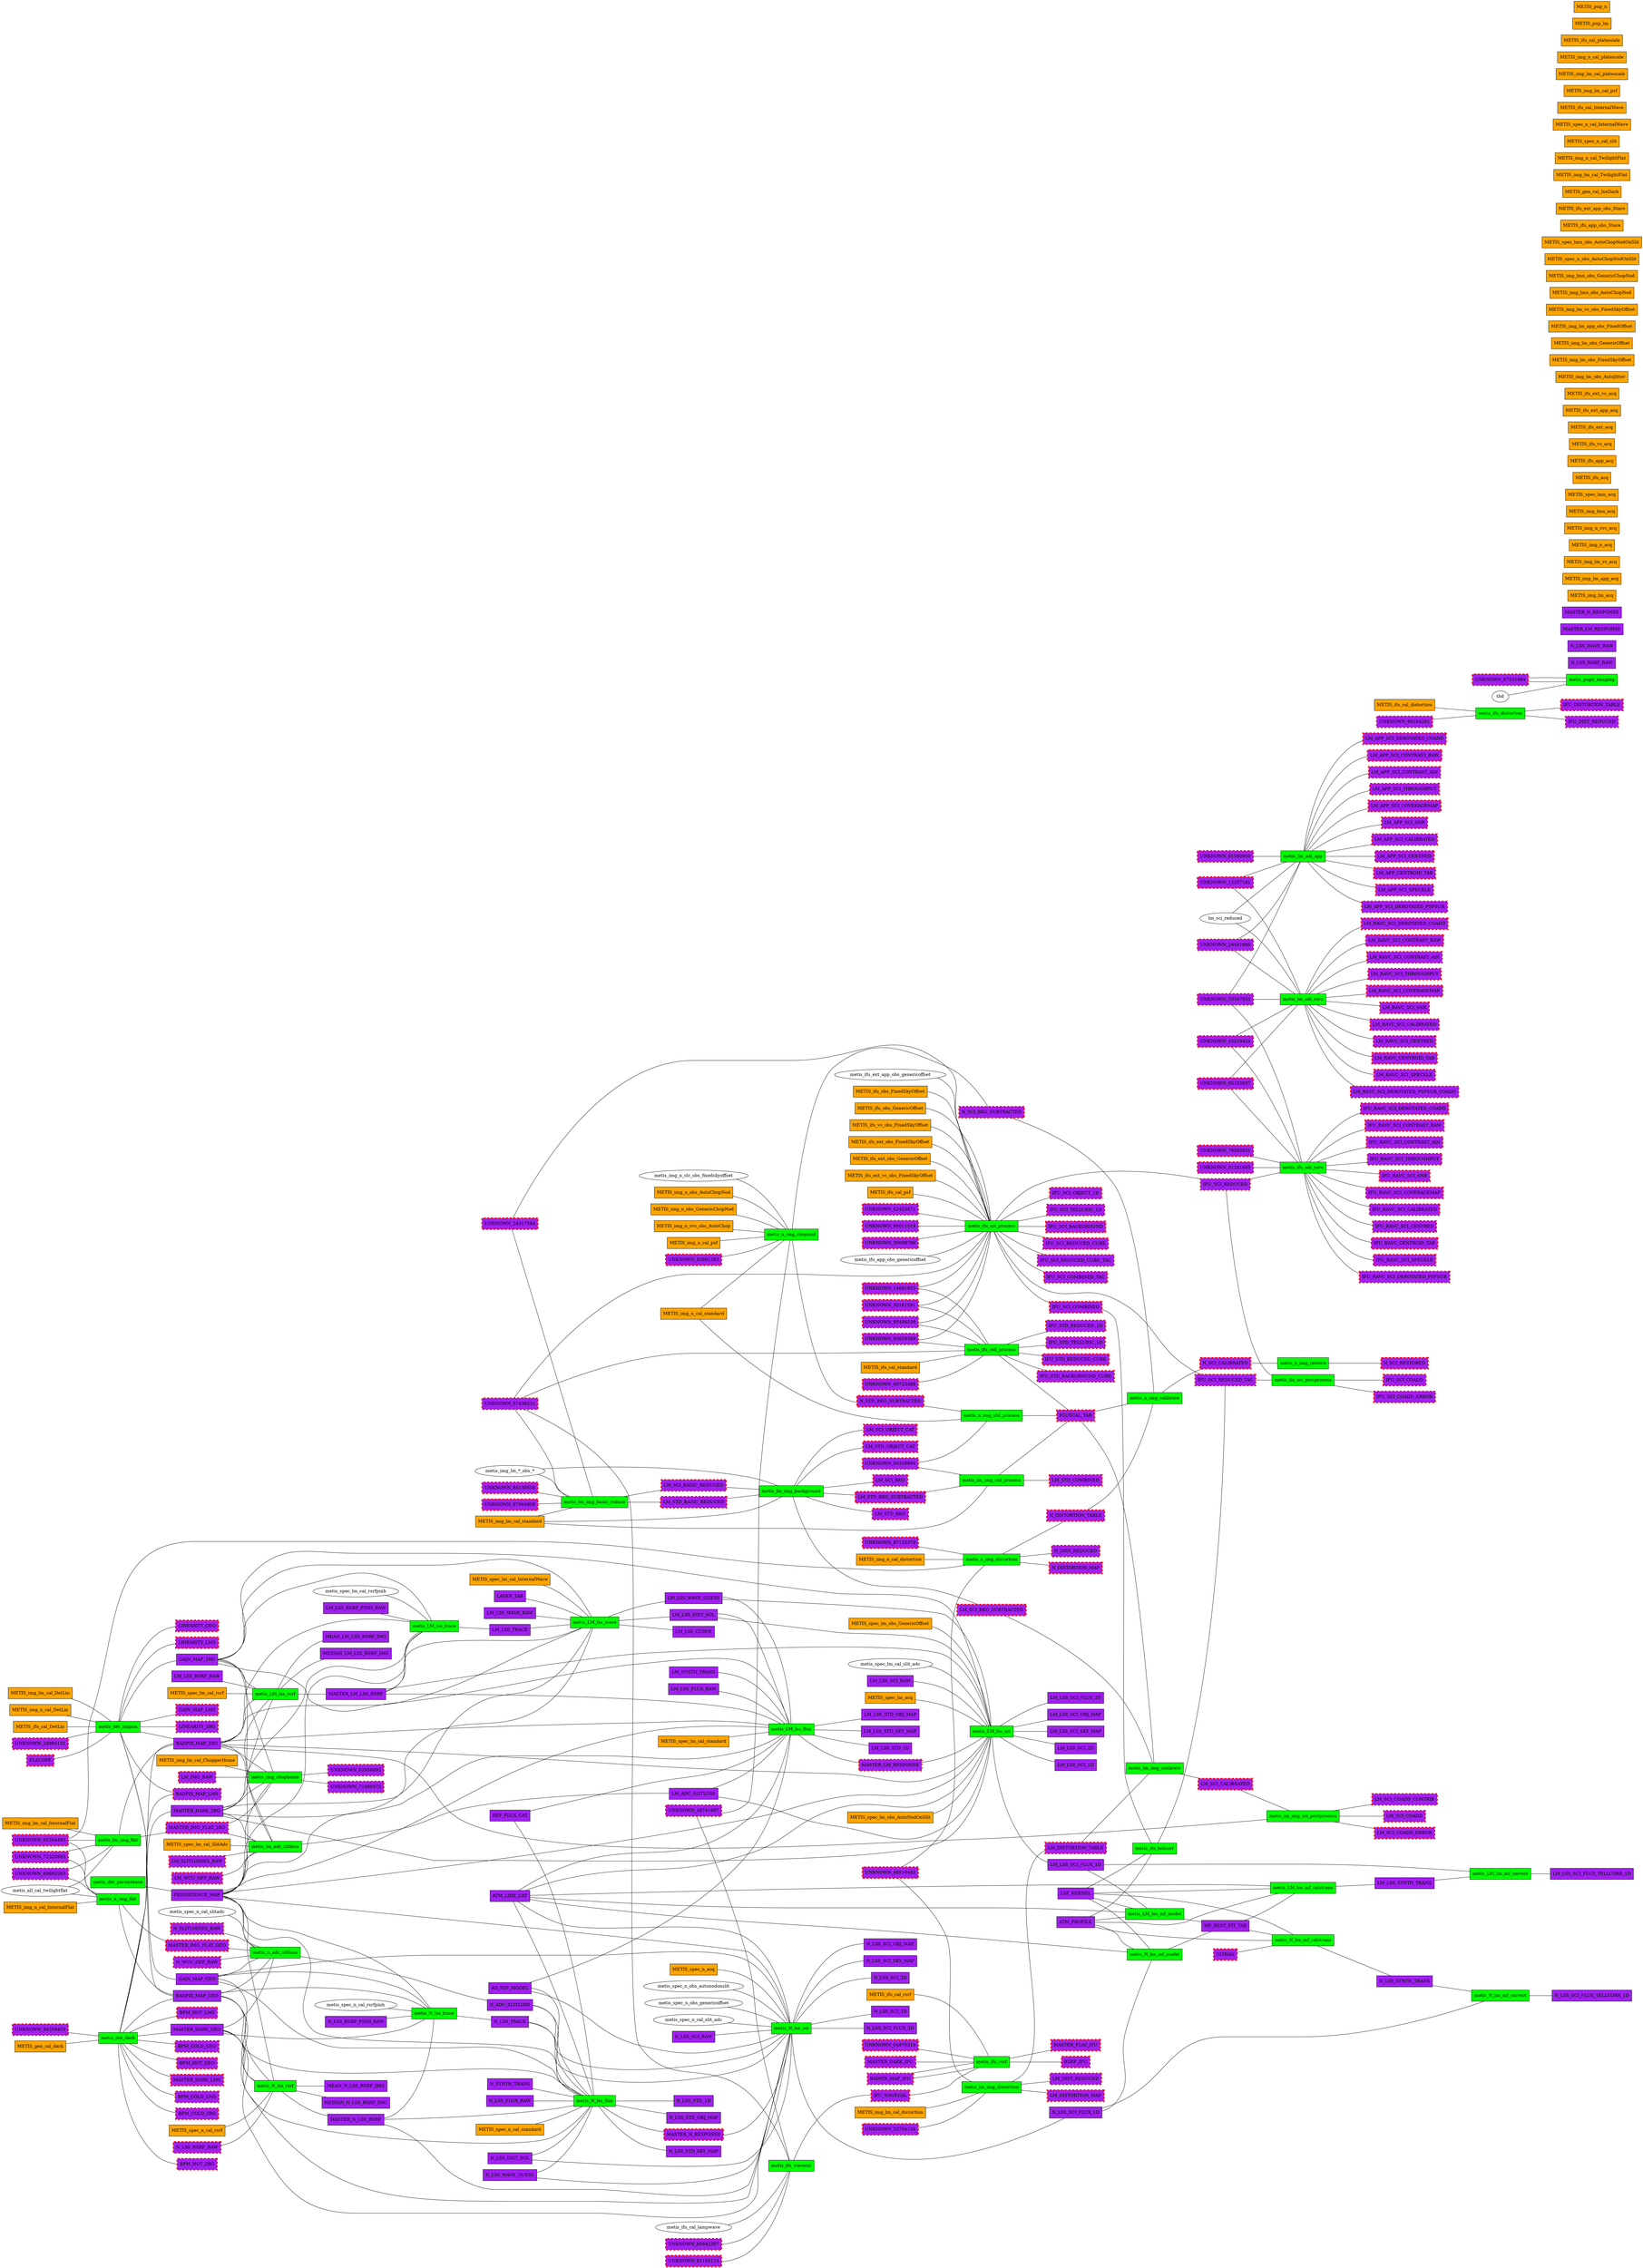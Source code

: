 graph METISDPS {
    
    rankdir=RL

   "metis_lm_adi_ravc" [shape=box, fillcolor=green, style=filled, label="metis_lm_adi_ravc"];
   "metis_lm_adi_app" [shape=box, fillcolor=green, style=filled, label="metis_lm_adi_app"];
   "metis_ifu_adi_ravc" [shape=box, fillcolor=green, style=filled, label="metis_ifu_adi_ravc"];
   "metis_ifu_wavecal" [shape=box, fillcolor=green, style=filled, label="metis_ifu_wavecal"];
   "metis_ifu_rsrf" [shape=box, fillcolor=green, style=filled, label="metis_ifu_rsrf"];
   "metis_ifu_std_process" [shape=box, fillcolor=green, style=filled, label="metis_ifu_std_process"];
   "metis_ifu_sci_process" [shape=box, fillcolor=green, style=filled, label="metis_ifu_sci_process"];
   "metis_ifu_tellcorr" [shape=box, fillcolor=green, style=filled, label="metis_ifu_tellcorr"];
   "metis_ifu_sci_postprocess" [shape=box, fillcolor=green, style=filled, label="metis_ifu_sci_postprocess"];
   "metis_ifu_distortion" [shape=box, fillcolor=green, style=filled, label="metis_ifu_distortion"];
   "metis_lm_lss_rsrf" [shape=box, fillcolor=green, style=filled, label="metis_LM_lss_rsrf"];
   "metis_lm_lss_trace" [shape=box, fillcolor=green, style=filled, label="metis_LM_lss_trace"];
   "metis_lm_lss_wave" [shape=box, fillcolor=green, style=filled, label="metis_LM_lss_wave"];
   "metis_lm_lss_flux" [shape=box, fillcolor=green, style=filled, label="metis_LM_lss_flux"];
   "metis_lm_lss_sci" [shape=box, fillcolor=green, style=filled, label="metis_LM_lss_sci"];
   "metis_lm_lss_mf_model" [shape=box, fillcolor=green, style=filled, label="metis_LM_lss_mf_model"];
   "metis_lm_lss_mf_calctrans" [shape=box, fillcolor=green, style=filled, label="metis_LM_lss_mf_calctrans"];
   "metis_lm_lss_mf_correct" [shape=box, fillcolor=green, style=filled, label="metis_LM_lss_mf_correct"];
   "metis_pupil_imaging" [shape=box, fillcolor=green, style=filled, label="metis_pupil_imaging"];
   "metis_img_chophome" [shape=box, fillcolor=green, style=filled, label="metis_img_chophome"];
   "metis_lm_adc_slitloss" [shape=box, fillcolor=green, style=filled, label="metis_lm_adc_slitloss"];
   "metis_n_adc_slitloss" [shape=box, fillcolor=green, style=filled, label="metis_n_adc_slitloss"];
   "metis_det_lingain" [shape=box, fillcolor=green, style=filled, label="metis_det_lingain"];
   "metis_det_dark" [shape=box, fillcolor=green, style=filled, label="metis_det_dark"];
   "metis_det_persistence" [shape=box, fillcolor=green, style=filled, label="metis_det_persistence"];
   "metis_lm_img_flat" [shape=box, fillcolor=green, style=filled, label="metis_lm_img_flat"];
   "metis_lm_img_basic_reduce" [shape=box, fillcolor=green, style=filled, label="metis_lm_img_basic_reduce"];
   "metis_lm_img_background" [shape=box, fillcolor=green, style=filled, label="metis_lm_img_background"];
   "metis_lm_img_std_process" [shape=box, fillcolor=green, style=filled, label="metis_lm_img_std_process"];
   "metis_lm_img_calibrate" [shape=box, fillcolor=green, style=filled, label="metis_lm_img_calibrate"];
   "metis_lm_img_sci_postprocess" [shape=box, fillcolor=green, style=filled, label="metis_lm_img_sci_postprocess"];
   "metis_lm_img_distortion" [shape=box, fillcolor=green, style=filled, label="metis_lm_img_distortion"];
   "metis_n_img_flat" [shape=box, fillcolor=green, style=filled, label="metis_n_img_flat"];
   "metis_n_img_chopnod" [shape=box, fillcolor=green, style=filled, label="metis_n_img_chopnod"];
   "metis_n_img_std_process" [shape=box, fillcolor=green, style=filled, label="metis_n_img_std_process"];
   "metis_n_img_calibrate" [shape=box, fillcolor=green, style=filled, label="metis_n_img_calibrate"];
   "metis_n_img_restore" [shape=box, fillcolor=green, style=filled, label="metis_n_img_restore"];
   "metis_n_img_distortion" [shape=box, fillcolor=green, style=filled, label="metis_n_img_distortion"];
   "metis_n_lss_rsrf" [shape=box, fillcolor=green, style=filled, label="metis_N_lss_rsrf"];
   "metis_n_lss_trace" [shape=box, fillcolor=green, style=filled, label="metis_N_lss_trace"];
   "metis_n_lss_flux" [shape=box, fillcolor=green, style=filled, label="metis_N_lss_flux"];
   "metis_n_lss_sci" [shape=box, fillcolor=green, style=filled, label="metis_N_lss_sci"];
   "metis_n_lss_mf_model" [shape=box, fillcolor=green, style=filled, label="metis_N_lss_mf_model"];
   "metis_n_lss_mf_calctrans" [shape=box, fillcolor=green, style=filled, label="metis_N_lss_mf_calctrans"];
   "metis_n_lss_mf_correct" [shape=box, fillcolor=green, style=filled, label="metis_N_lss_mf_correct"];
   "persistence_map" [shape=box, fillcolor=purple, style=filled, label="PERSISTENCE_MAP"];
   "gain_map_2rg" [shape=box, fillcolor=purple, style=filled, label="GAIN_MAP_2RG"];
   "gain_map_geo" [shape=box, fillcolor=purple, style=filled, label="GAIN_MAP_GEO"];
   "atm_line_cat" [shape=box, fillcolor=purple, style=filled, label="ATM_LINE_CAT"];
   "ao_psf_model" [shape=box, fillcolor=purple, style=filled, label="AO_PSF_MODEL"];
   "atm_profile" [shape=box, fillcolor=purple, style=filled, label="ATM_PROFILE"];
   "laser_tab" [shape=box, fillcolor=purple, style=filled, label="LASER_TAB"];
   "ref_flux_cat" [shape=box, fillcolor=purple, style=filled, label="REF_FLUX_CAT"];
   "lm_adc_slitloss" [shape=box, fillcolor=purple, style=filled, label="LM_ADC_SLITLOSS"];
   "n_adc_slitloss" [shape=box, fillcolor=purple, style=filled, label="N_ADC_SLITLOSS"];
   "lsf_kernel" [shape=box, fillcolor=purple, style=filled, label="LSF_KERNEL"];
   "n_lss_dist_sol" [shape=box, fillcolor=purple, style=filled, label="N_LSS_DIST_SOL"];
   "n_lss_wave_guess" [shape=box, fillcolor=purple, style=filled, label="N_LSS_WAVE_GUESS"];
   "lm_synth_trans" [shape=box, fillcolor=purple, style=filled, label="LM_SYNTH_TRANS"];
   "n_synth_trans" [shape=box, fillcolor=purple, style=filled, label="N_SYNTH_TRANS"];
   "master_dark_2rg" [shape=box, fillcolor=purple, style=filled, label="MASTER_DARK_2RG"];
   "master_dark_geo" [shape=box, fillcolor=purple, style=filled, label="MASTER_DARK_GEO"];
   "badpix_map_2rg" [shape=box, fillcolor=purple, style=filled, label="BADPIX_MAP_2RG"];
   "badpix_map_geo" [shape=box, fillcolor=purple, style=filled, label="BADPIX_MAP_GEO"];
   "lm_lss_rsrf_raw" [shape=box, fillcolor=purple, style=filled, label="LM_LSS_RSRF_RAW"];
   "lm_lss_rsrf_pinh_raw" [shape=box, fillcolor=purple, style=filled, label="LM_LSS_RSRF_PINH_RAW"];
   "lm_lss_wave_raw" [shape=box, fillcolor=purple, style=filled, label="LM_LSS_WAVE_RAW"];
   "lm_lss_flux_raw" [shape=box, fillcolor=purple, style=filled, label="LM_LSS_FLUX_RAW"];
   "lm_lss_sci_raw" [shape=box, fillcolor=purple, style=filled, label="LM_LSS_SCI_RAW"];
   "n\_lss_rsrf\_raw" [shape=box, fillcolor=purple, style=filled, label="N\_LSS_RSRF\_RAW"];
   "n_lss_wave_raw" [shape=box, fillcolor=purple, style=filled, label="N_LSS_WAVE_RAW"];
   "n_lss_rsrf_pinh_raw" [shape=box, fillcolor=purple, style=filled, label="N_LSS_RSRF_PINH_RAW"];
   "n_lss_flux_raw" [shape=box, fillcolor=purple, style=filled, label="N_LSS_FLUX_RAW"];
   "n_lss_sci_raw" [shape=box, fillcolor=purple, style=filled, label="N_LSS_SCI_RAW"];
   "master_lm_lss_rsrf" [shape=box, fillcolor=purple, style=filled, label="MASTER_LM_LSS_RSRF"];
   "median_lm_lss_rsrf_img" [shape=box, fillcolor=purple, style=filled, label="MEDIAN_LM_LSS_RSRF_IMG"];
   "mean_lm_lss_rsrf_img" [shape=box, fillcolor=purple, style=filled, label="MEAN_LM_LSS_RSRF_IMG"];
   "master_n_lss_rsrf" [shape=box, fillcolor=purple, style=filled, label="MASTER_N_LSS_RSRF"];
   "median_n_lss_rsrf_img" [shape=box, fillcolor=purple, style=filled, label="MEDIAN_N_LSS_RSRF_IMG"];
   "mean_n_lss_rsrf_img" [shape=box, fillcolor=purple, style=filled, label="MEAN_N_LSS_RSRF_IMG"];
   "lm_lss_trace" [shape=box, fillcolor=purple, style=filled, label="LM_LSS_TRACE"];
   "n_lss_trace" [shape=box, fillcolor=purple, style=filled, label="N_LSS_TRACE"];
   "lm_lss_curve" [shape=box, fillcolor=purple, style=filled, label="LM_LSS_CURVE"];
   "lm_lss_dist_sol" [shape=box, fillcolor=purple, style=filled, label="LM_LSS_DIST_SOL"];
   "lm_lss_wave_guess" [shape=box, fillcolor=purple, style=filled, label="LM_LSS_WAVE_GUESS"];
   "lm_lss_std_obj_map" [shape=box, fillcolor=purple, style=filled, label="LM_LSS_STD_OBJ_MAP"];
   "lm_lss_std_sky_map" [shape=box, fillcolor=purple, style=filled, label="LM_LSS_STD_SKY_MAP"];
   "lm_lss_std_1d" [shape=box, fillcolor=purple, style=filled, label="LM_LSS_STD_1D"];
   "n_lss_std_obj_map" [shape=box, fillcolor=purple, style=filled, label="N_LSS_STD_OBJ_MAP"];
   "n_lss_std_sky_map" [shape=box, fillcolor=purple, style=filled, label="N_LSS_STD_SKY_MAP"];
   "n_lss_std_1d" [shape=box, fillcolor=purple, style=filled, label="N_LSS_STD_1D"];
   "lm_lss_sci_obj_map" [shape=box, fillcolor=purple, style=filled, label="LM_LSS_SCI_OBJ_MAP"];
   "lm_lss_sci_sky_map" [shape=box, fillcolor=purple, style=filled, label="LM_LSS_SCI_SKY_MAP"];
   "lm_lss_sci_2d" [shape=box, fillcolor=purple, style=filled, label="LM_LSS_SCI_2D"];
   "lm_lss_sci_1d" [shape=box, fillcolor=purple, style=filled, label="LM_LSS_SCI_1D"];
   "n_lss_sci_obj_map" [shape=box, fillcolor=purple, style=filled, label="N_LSS_SCI_OBJ_MAP"];
   "n_lss_sci_sky_map" [shape=box, fillcolor=purple, style=filled, label="N_LSS_SCI_SKY_MAP"];
   "n_lss_sci_2d" [shape=box, fillcolor=purple, style=filled, label="N_LSS_SCI_2D"];
   "n_lss_sci_1d" [shape=box, fillcolor=purple, style=filled, label="N_LSS_SCI_1D"];
   "master\_lm\_response" [shape=box, fillcolor=purple, style=filled, label="MASTER\_LM\_RESPONSE"];
   "master\_n_response" [shape=box, fillcolor=purple, style=filled, label="MASTER\_N_RESPONSE"];
   "mf_best_fit_tab" [shape=box, fillcolor=purple, style=filled, label="MF_BEST_FIT_TAB"];
   "lm_lss_synth_trans" [shape=box, fillcolor=purple, style=filled, label="LM_LSS_SYNTH_TRANS"];
   "n_lss_synth_trans" [shape=box, fillcolor=purple, style=filled, label="N_LSS_SYNTH_TRANS"];
   "lm_lss_sci_flux_2d" [shape=box, fillcolor=purple, style=filled, label="LM_LSS_SCI_FLUX_2D"];
   "n_lss_sci_flux_2d" [shape=box, fillcolor=purple, style=filled, label="N_LSS_SCI_FLUX_2D"];
   "lm_lss_sci_flux_1d" [shape=box, fillcolor=purple, style=filled, label="LM_LSS_SCI_FLUX_1D"];
   "n_lss_sci_flux_1d" [shape=box, fillcolor=purple, style=filled, label="N_LSS_SCI_FLUX_1D"];
   "lm_lss_sci_flux_tellcorr_1d" [shape=box, fillcolor=purple, style=filled, label="LM_LSS_SCI_FLUX_TELLCORR_1D"];
   "n_lss_sci_flux_tellcorr_1d" [shape=box, fillcolor=purple, style=filled, label="N_LSS_SCI_FLUX_TELLCORR_1D"];
   "metis_img_lm_acq" [shape=box, fillcolor=orange, style=filled, label="METIS_img_lm_acq"];
   "metis_img_lm_app_acq" [shape=box, fillcolor=orange, style=filled, label="METIS_img_lm_app_acq"];
   "metis_img_lm_vc_acq" [shape=box, fillcolor=orange, style=filled, label="METIS_img_lm_vc_acq"];
   "metis_img_n_acq" [shape=box, fillcolor=orange, style=filled, label="METIS_img_n_acq"];
   "metis_img_n_cvc_acq" [shape=box, fillcolor=orange, style=filled, label="METIS_img_n_cvc_acq"];
   "metis_img_lmn_acq" [shape=box, fillcolor=orange, style=filled, label="METIS_img_lmn_acq"];
   "metis_spec_lm_acq" [shape=box, fillcolor=orange, style=filled, label="METIS_spec_lm_acq"];
   "metis_spec_n_acq" [shape=box, fillcolor=orange, style=filled, label="METIS_spec_n_acq"];
   "metis_spec_lmn_acq" [shape=box, fillcolor=orange, style=filled, label="METIS_spec_lmn_acq"];
   "metis_ifu_acq" [shape=box, fillcolor=orange, style=filled, label="METIS_ifu_acq"];
   "metis_ifu_app_acq" [shape=box, fillcolor=orange, style=filled, label="METIS_ifu_app_acq"];
   "metis_ifu_vc_acq" [shape=box, fillcolor=orange, style=filled, label="METIS_ifu_vc_acq"];
   "metis_ifu_ext_acq" [shape=box, fillcolor=orange, style=filled, label="METIS_ifu_ext_acq"];
   "metis_ifu_ext_app_acq" [shape=box, fillcolor=orange, style=filled, label="METIS_ifu_ext_app_acq"];
   "metis_ifu_ext_vc_acq" [shape=box, fillcolor=orange, style=filled, label="METIS_ifu_ext_vc_acq"];
   "metis_img_lm_obs_autojitter" [shape=box, fillcolor=orange, style=filled, label="METIS_img_lm_obs_AutoJitter"];
   "metis_img_lm_obs_fixedskyoffset" [shape=box, fillcolor=orange, style=filled, label="METIS_img_lm_obs_FixedSkyOffset"];
   "metis_img_lm_obs_genericoffset" [shape=box, fillcolor=orange, style=filled, label="METIS_img_lm_obs_GenericOffset"];
   "metis_img_lm_app_obs_fixedoffset" [shape=box, fillcolor=orange, style=filled, label="METIS_img_lm_app_obs_FixedOffset"];
   "metis_img_lm_vc_obs_fixedskyoffset" [shape=box, fillcolor=orange, style=filled, label="METIS_img_lm_vc_obs_FixedSkyOffset"];
   "metis_img_n_obs_autochopnod" [shape=box, fillcolor=orange, style=filled, label="METIS_img_n_obs_AutoChopNod"];
   "metis_img_n_obs_genericchopnod" [shape=box, fillcolor=orange, style=filled, label="METIS_img_n_obs_GenericChopNod"];
   "metis_img_n_cvc_obs_autochop" [shape=box, fillcolor=orange, style=filled, label="METIS_img_n_cvc_obs_AutoChop"];
   "metis_img_lmn_obs_autochopnod" [shape=box, fillcolor=orange, style=filled, label="METIS_img_lmn_obs_AutoChopNod"];
   "metis_img_lmn_obs_genericchopnod" [shape=box, fillcolor=orange, style=filled, label="METIS_img_lmn_obs_GenericChopNod"];
   "metis_spec_lm_obs_autonodonslit" [shape=box, fillcolor=orange, style=filled, label="METIS_spec_lm_obs_AutoNodOnSlit"];
   "metis_spec_lm_obs_genericoffset" [shape=box, fillcolor=orange, style=filled, label="METIS_spec_lm_obs_GenericOffset"];
   "metis_spec_n_obs_autochopnodonslit" [shape=box, fillcolor=orange, style=filled, label="METIS_spec_n_obs_AutoChopNodOnSlit"];
   "metis_spec_lmn_obs_autochopnodonslit" [shape=box, fillcolor=orange, style=filled, label="METIS_spec_lmn_obs_AutoChopNodOnSlit"];
   "metis_ifu_obs_fixedskyoffset" [shape=box, fillcolor=orange, style=filled, label="METIS_ifu_obs_FixedSkyOffset"];
   "metis_ifu_obs_genericoffset" [shape=box, fillcolor=orange, style=filled, label="METIS_ifu_obs_GenericOffset"];
   "metis_ifu_app_obs_stare" [shape=box, fillcolor=orange, style=filled, label="METIS_ifu_app_obs_Stare"];
   "metis_ifu_vc_obs_fixedskyoffset" [shape=box, fillcolor=orange, style=filled, label="METIS_ifu_vc_obs_FixedSkyOffset"];
   "metis_ifu_ext_obs_fixedskyoffset" [shape=box, fillcolor=orange, style=filled, label="METIS_ifu_ext_obs_FixedSkyOffset"];
   "metis_ifu_ext_obs_genericoffset" [shape=box, fillcolor=orange, style=filled, label="METIS_ifu_ext_obs_GenericOffset"];
   "metis_ifu_ext_app_obs_stare" [shape=box, fillcolor=orange, style=filled, label="METIS_ifu_ext_app_obs_Stare"];
   "metis_ifu_ext_vc_obs_fixedskyoffset" [shape=box, fillcolor=orange, style=filled, label="METIS_ifu_ext_vc_obs_FixedSkyOffset"];
   "metis_img_lm_cal_chopperhome" [shape=box, fillcolor=orange, style=filled, label="METIS_img_lm_cal_ChopperHome"];
   "metis_gen_cal_dark" [shape=box, fillcolor=orange, style=filled, label="METIS_gen_cal_dark"];
   "metis_gen_cal_insdark" [shape=box, fillcolor=orange, style=filled, label="METIS_gen_cal_InsDark"];
   "metis_img_lm_cal_internalflat" [shape=box, fillcolor=orange, style=filled, label="METIS_img_lm_cal_InternalFlat"];
   "metis_img_n_cal_internalflat" [shape=box, fillcolor=orange, style=filled, label="METIS_img_n_cal_InternalFlat"];
   "metis_img_lm_cal_twilightflat" [shape=box, fillcolor=orange, style=filled, label="METIS_img_lm_cal_TwilightFlat"];
   "metis_img_n_cal_twilightflat" [shape=box, fillcolor=orange, style=filled, label="METIS_img_n_cal_TwilightFlat"];
   "metis_spec_lm_cal_slitadc" [shape=box, fillcolor=orange, style=filled, label="METIS_spec_lm_cal_SlitAdc"];
   "metis_spec_n_cal_slit" [shape=box, fillcolor=orange, style=filled, label="METIS_spec_n_cal_slit"];
   "metis_spec_lm_cal_internalwave" [shape=box, fillcolor=orange, style=filled, label="METIS_spec_lm_cal_InternalWave"];
   "metis_spec_n_cal_internalwave" [shape=box, fillcolor=orange, style=filled, label="METIS_spec_n_cal_InternalWave"];
   "metis_ifu_cal_internalwave" [shape=box, fillcolor=orange, style=filled, label="METIS_ifu_cal_InternalWave"];
   "metis_ifu_cal_rsrf" [shape=box, fillcolor=orange, style=filled, label="METIS_ifu_cal_rsrf"];
   "metis_spec_lm_cal_rsrf" [shape=box, fillcolor=orange, style=filled, label="METIS_spec_lm_cal_rsrf"];
   "metis_spec_n_cal_rsrf" [shape=box, fillcolor=orange, style=filled, label="METIS_spec_n_cal_rsrf"];
   "metis_img_lm_cal_standard" [shape=box, fillcolor=orange, style=filled, label="METIS_img_lm_cal_standard"];
   "metis_img_n_cal_standard" [shape=box, fillcolor=orange, style=filled, label="METIS_img_n_cal_standard"];
   "metis_spec_lm_cal_standard" [shape=box, fillcolor=orange, style=filled, label="METIS_spec_lm_cal_standard"];
   "metis_spec_n_cal_standard" [shape=box, fillcolor=orange, style=filled, label="METIS_spec_n_cal_standard"];
   "metis_ifu_cal_standard" [shape=box, fillcolor=orange, style=filled, label="METIS_ifu_cal_standard"];
   "metis_img_lm_cal_psf" [shape=box, fillcolor=orange, style=filled, label="METIS_img_lm_cal_psf"];
   "metis_img_n_cal_psf" [shape=box, fillcolor=orange, style=filled, label="METIS_img_n_cal_psf"];
   "metis_ifu_cal_psf" [shape=box, fillcolor=orange, style=filled, label="METIS_ifu_cal_psf"];
   "metis_img_lm_cal_platescale" [shape=box, fillcolor=orange, style=filled, label="METIS_img_lm_cal_platescale"];
   "metis_img_n_cal_platescale" [shape=box, fillcolor=orange, style=filled, label="METIS_img_n_cal_platescale"];
   "metis_ifu_cal_platescale" [shape=box, fillcolor=orange, style=filled, label="METIS_ifu_cal_platescale"];
   "metis_img_lm_cal_distortion" [shape=box, fillcolor=orange, style=filled, label="METIS_img_lm_cal_distortion"];
   "metis_img_n_cal_distortion" [shape=box, fillcolor=orange, style=filled, label="METIS_img_n_cal_distortion"];
   "metis_ifu_cal_distortion" [shape=box, fillcolor=orange, style=filled, label="METIS_ifu_cal_distortion"];
   "metis_img_lm_cal_detlin" [shape=box, fillcolor=orange, style=filled, label="METIS_img_lm_cal_DetLin"];
   "metis_img_n_cal_detlin" [shape=box, fillcolor=orange, style=filled, label="METIS_img_n_cal_DetLin"];
   "metis_ifu_cal_detlin" [shape=box, fillcolor=orange, style=filled, label="METIS_ifu_cal_DetLin"];
   "metis_pup_lm" [shape=box, fillcolor=orange, style=filled, label="METIS_pup_lm"];
   "metis_pup_n" [shape=box, fillcolor=orange, style=filled, label="METIS_pup_n"];
   "unknown_24441660" [shape=box, fillcolor=purple, color=red, style="filled,dashed", penwidth="4.0", label="UNKNOWN_24441660"];
   "unknown_12207181" [shape=box, fillcolor=purple, color=red, style="filled,dashed", penwidth="4.0", label="UNKNOWN_12207181"];
   "unknown_05182637" [shape=box, fillcolor=purple, color=red, style="filled,dashed", penwidth="4.0", label="UNKNOWN_05182637"];
   "unknown_45219424" [shape=box, fillcolor=purple, color=red, style="filled,dashed", penwidth="4.0", label="UNKNOWN_45219424"];
   "unknown_33347933" [shape=box, fillcolor=purple, color=red, style="filled,dashed", penwidth="4.0", label="UNKNOWN_33347933"];
   "lm_ravc_sci_calibrated" [shape=box, fillcolor=purple, color=red, style="filled,dashed", penwidth="4.0", label="LM_RAVC_SCI_CALIBRATED"];
   "lm_ravc_sci_centred" [shape=box, fillcolor=purple, color=red, style="filled,dashed", penwidth="4.0", label="LM_RAVC_SCI_CENTRED"];
   "lm_ravc_centroid_tab" [shape=box, fillcolor=purple, color=red, style="filled,dashed", penwidth="4.0", label="LM_RAVC_CENTROID_TAB"];
   "lm_ravc_sci_speckle" [shape=box, fillcolor=purple, color=red, style="filled,dashed", penwidth="4.0", label="LM_RAVC_SCI_SPECKLE"];
   "lm_ravc_sci_derotated_psfsub_coadd" [shape=box, fillcolor=purple, color=red, style="filled,dashed", penwidth="4.0", label="LM_RAVC_SCI_DEROTATED_PSFSUB_COADD"];
   "lm_ravc_sci_derotated_coadd" [shape=box, fillcolor=purple, color=red, style="filled,dashed", penwidth="4.0", label="LM_RAVC_SCI_DEROTATED_COADD"];
   "lm_ravc_sci_contrast_raw" [shape=box, fillcolor=purple, color=red, style="filled,dashed", penwidth="4.0", label="LM_RAVC_SCI_CONTRAST_RAW"];
   "lm_ravc_sci_contrast_adi" [shape=box, fillcolor=purple, color=red, style="filled,dashed", penwidth="4.0", label="LM_RAVC_SCI_CONTRAST_ADI"];
   "lm_ravc_sci_throughput" [shape=box, fillcolor=purple, color=red, style="filled,dashed", penwidth="4.0", label="LM_RAVC_SCI_THROUGHPUT"];
   "lm_ravc_sci_coveragemap" [shape=box, fillcolor=purple, color=red, style="filled,dashed", penwidth="4.0", label="LM_RAVC_SCI_COVERAGEMAP"];
   "lm_ravc_sci_snr" [shape=box, fillcolor=purple, color=red, style="filled,dashed", penwidth="4.0", label="LM_RAVC_SCI_SNR"];
   "unknown_24441660" [shape=box, fillcolor=purple, color=red, style="filled,dashed", penwidth="4.0", label="UNKNOWN_24441660"];
   "unknown_12207181" [shape=box, fillcolor=purple, color=red, style="filled,dashed", penwidth="4.0", label="UNKNOWN_12207181"];
   "unknown_91560950" [shape=box, fillcolor=purple, color=red, style="filled,dashed", penwidth="4.0", label="UNKNOWN_91560950"];
   "unknown_33347933" [shape=box, fillcolor=purple, color=red, style="filled,dashed", penwidth="4.0", label="UNKNOWN_33347933"];
   "lm_app_sci_calibrated" [shape=box, fillcolor=purple, color=red, style="filled,dashed", penwidth="4.0", label="LM_APP_SCI_CALIBRATED"];
   "lm_app_sci_centred" [shape=box, fillcolor=purple, color=red, style="filled,dashed", penwidth="4.0", label="LM_APP_SCI_CENTRED"];
   "lm_app_centroid_tab" [shape=box, fillcolor=purple, color=red, style="filled,dashed", penwidth="4.0", label="LM_APP_CENTROID_TAB"];
   "lm_app_sci_speckle" [shape=box, fillcolor=purple, color=red, style="filled,dashed", penwidth="4.0", label="LM_APP_SCI_SPECKLE"];
   "lm_app_sci_derotated_psfsub" [shape=box, fillcolor=purple, color=red, style="filled,dashed", penwidth="4.0", label="LM_APP_SCI_DEROTATED_PSFSUB"];
   "lm_app_sci_derotated_coadd" [shape=box, fillcolor=purple, color=red, style="filled,dashed", penwidth="4.0", label="LM_APP_SCI_DEROTATED_COADD"];
   "lm_app_sci_contrast_raw" [shape=box, fillcolor=purple, color=red, style="filled,dashed", penwidth="4.0", label="LM_APP_SCI_CONTRAST_RAW"];
   "lm_app_sci_contrast_adi" [shape=box, fillcolor=purple, color=red, style="filled,dashed", penwidth="4.0", label="LM_APP_SCI_CONTRAST_ADI"];
   "lm_app_sci_throughput" [shape=box, fillcolor=purple, color=red, style="filled,dashed", penwidth="4.0", label="LM_APP_SCI_THROUGHPUT"];
   "lm_app_sci_coveragemap" [shape=box, fillcolor=purple, color=red, style="filled,dashed", penwidth="4.0", label="LM_APP_SCI_COVERAGEMAP"];
   "lm_app_sci_snr" [shape=box, fillcolor=purple, color=red, style="filled,dashed", penwidth="4.0", label="LM_APP_SCI_SNR"];
   "unknown_01281085" [shape=box, fillcolor=purple, color=red, style="filled,dashed", penwidth="4.0", label="UNKNOWN_01281085"];
   "unknown_78595031" [shape=box, fillcolor=purple, color=red, style="filled,dashed", penwidth="4.0", label="UNKNOWN_78595031"];
   "unknown_05182637" [shape=box, fillcolor=purple, color=red, style="filled,dashed", penwidth="4.0", label="UNKNOWN_05182637"];
   "unknown_45219424" [shape=box, fillcolor=purple, color=red, style="filled,dashed", penwidth="4.0", label="UNKNOWN_45219424"];
   "unknown_33347933" [shape=box, fillcolor=purple, color=red, style="filled,dashed", penwidth="4.0", label="UNKNOWN_33347933"];
   "ifu_ravc_sci_calibrated" [shape=box, fillcolor=purple, color=red, style="filled,dashed", penwidth="4.0", label="IFU_RAVC_SCI_CALIBRATED"];
   "ifu_ravc_sci_centred" [shape=box, fillcolor=purple, color=red, style="filled,dashed", penwidth="4.0", label="IFU_RAVC_SCI_CENTRED"];
   "ifu_ravc_centroid_tab" [shape=box, fillcolor=purple, color=red, style="filled,dashed", penwidth="4.0", label="IFU_RAVC_CENTROID_TAB"];
   "ifu_ravc_sci_speckle" [shape=box, fillcolor=purple, color=red, style="filled,dashed", penwidth="4.0", label="IFU_RAVC_SCI_SPECKLE"];
   "ifu_ravc_sci_derotated_psfsub" [shape=box, fillcolor=purple, color=red, style="filled,dashed", penwidth="4.0", label="IFU_RAVC_SCI_DEROTATED_PSFSUB"];
   "ifu_ravc_sci_derotated_coadd" [shape=box, fillcolor=purple, color=red, style="filled,dashed", penwidth="4.0", label="IFU_RAVC_SCI_DEROTATED_COADD"];
   "ifu_ravc_sci_contrast_raw" [shape=box, fillcolor=purple, color=red, style="filled,dashed", penwidth="4.0", label="IFU_RAVC_SCI_CONTRAST_RAW"];
   "ifu_ravc_sci_contrast_adi" [shape=box, fillcolor=purple, color=red, style="filled,dashed", penwidth="4.0", label="IFU_RAVC_SCI_CONTRAST_ADI"];
   "ifu_ravc_sci_throughput" [shape=box, fillcolor=purple, color=red, style="filled,dashed", penwidth="4.0", label="IFU_RAVC_SCI_THROUGHPUT"];
   "ifu_ravc_sci_snr" [shape=box, fillcolor=purple, color=red, style="filled,dashed", penwidth="4.0", label="IFU_RAVC_SCI_SNR"];
   "ifu_ravc_sci_coveragemap" [shape=box, fillcolor=purple, color=red, style="filled,dashed", penwidth="4.0", label="IFU_RAVC_SCI_COVERAGEMAP"];
   "unknown_85642397" [shape=box, fillcolor=purple, color=red, style="filled,dashed", penwidth="4.0", label="UNKNOWN_85642397"];
   "unknown_57438231" [shape=box, fillcolor=purple, color=red, style="filled,dashed", penwidth="4.0", label="UNKNOWN_57438231"];
   "unknown_48741667" [shape=box, fillcolor=purple, color=red, style="filled,dashed", penwidth="4.0", label="UNKNOWN_48741667"];
   "unknown_81165114" [shape=box, fillcolor=purple, color=red, style="filled,dashed", penwidth="4.0", label="UNKNOWN_81165114"];
   "ifu_wavecal" [shape=box, fillcolor=purple, color=red, style="filled,dashed", penwidth="4.0", label="IFU_WAVECAL"];
   "unknown_04970310" [shape=box, fillcolor=purple, color=red, style="filled,dashed", penwidth="4.0", label="UNKNOWN_04970310"];
   "master_dark_ifu" [shape=box, fillcolor=purple, color=red, style="filled,dashed", penwidth="4.0", label="MASTER_DARK_IFU"];
   "badpix_map_ifu" [shape=box, fillcolor=purple, color=red, style="filled,dashed", penwidth="4.0", label="BADPIX_MAP_IFU"];
   "ifu_wavecal" [shape=box, fillcolor=purple, color=red, style="filled,dashed", penwidth="4.0", label="IFU_WAVECAL"];
   "master_flat_ifu" [shape=box, fillcolor=purple, color=red, style="filled,dashed", penwidth="4.0", label="MASTER_FLAT_IFU"];
   "rsrf_ifu" [shape=box, fillcolor=purple, color=red, style="filled,dashed", penwidth="4.0", label="RSRF_IFU"];
   "badpix_map_ifu" [shape=box, fillcolor=purple, color=red, style="filled,dashed", penwidth="4.0", label="BADPIX_MAP_IFU"];
   "unknown_60723488" [shape=box, fillcolor=purple, color=red, style="filled,dashed", penwidth="4.0", label="UNKNOWN_60723488"];
   "unknown_57438231" [shape=box, fillcolor=purple, color=red, style="filled,dashed", penwidth="4.0", label="UNKNOWN_57438231"];
   "unknown_14691933" [shape=box, fillcolor=purple, color=red, style="filled,dashed", penwidth="4.0", label="UNKNOWN_14691933"];
   "unknown_93629369" [shape=box, fillcolor=purple, color=red, style="filled,dashed", penwidth="4.0", label="UNKNOWN_93629369"];
   "unknown_30181591" [shape=box, fillcolor=purple, color=red, style="filled,dashed", penwidth="4.0", label="UNKNOWN_30181591"];
   "unknown_95494538" [shape=box, fillcolor=purple, color=red, style="filled,dashed", penwidth="4.0", label="UNKNOWN_95494538"];
   "ifu_std_reduced_cube" [shape=box, fillcolor=purple, color=red, style="filled,dashed", penwidth="4.0", label="IFU_STD_REDUCED_CUBE"];
   "ifu_std_background_cube" [shape=box, fillcolor=purple, color=red, style="filled,dashed", penwidth="4.0", label="IFU_STD_BACKGROUND_CUBE"];
   "ifu_std_reduced_1d" [shape=box, fillcolor=purple, color=red, style="filled,dashed", penwidth="4.0", label="IFU_STD_REDUCED_1D"];
   "ifu_std_telluric_1d" [shape=box, fillcolor=purple, color=red, style="filled,dashed", penwidth="4.0", label="IFU_STD_TELLURIC_1D"];
   "fluxcal_tab" [shape=box, fillcolor=purple, color=red, style="filled,dashed", penwidth="4.0", label="FLUXCAL_TAB"];
   "unknown_62423871" [shape=box, fillcolor=purple, color=red, style="filled,dashed", penwidth="4.0", label="UNKNOWN_62423871"];
   "unknown_24317584" [shape=box, fillcolor=purple, color=red, style="filled,dashed", penwidth="4.0", label="UNKNOWN_24317584"];
   "unknown_57438231" [shape=box, fillcolor=purple, color=red, style="filled,dashed", penwidth="4.0", label="UNKNOWN_57438231"];
   "unknown_14691933" [shape=box, fillcolor=purple, color=red, style="filled,dashed", penwidth="4.0", label="UNKNOWN_14691933"];
   "unknown_93629369" [shape=box, fillcolor=purple, color=red, style="filled,dashed", penwidth="4.0", label="UNKNOWN_93629369"];
   "unknown_30181591" [shape=box, fillcolor=purple, color=red, style="filled,dashed", penwidth="4.0", label="UNKNOWN_30181591"];
   "unknown_84011519" [shape=box, fillcolor=purple, color=red, style="filled,dashed", penwidth="4.0", label="UNKNOWN_84011519"];
   "unknown_95494538" [shape=box, fillcolor=purple, color=red, style="filled,dashed", penwidth="4.0", label="UNKNOWN_95494538"];
   "unknown_30008768" [shape=box, fillcolor=purple, color=red, style="filled,dashed", penwidth="4.0", label="UNKNOWN_30008768"];
   "ifu_sci_reduced" [shape=box, fillcolor=purple, color=red, style="filled,dashed", penwidth="4.0", label="IFU_SCI_REDUCED"];
   "ifu_sci_reduced_tac" [shape=box, fillcolor=purple, color=red, style="filled,dashed", penwidth="4.0", label="IFU_SCI_REDUCED_TAC"];
   "ifu_sci_background" [shape=box, fillcolor=purple, color=red, style="filled,dashed", penwidth="4.0", label="IFU_SCI_BACKGROUND"];
   "ifu_sci_reduced_cube" [shape=box, fillcolor=purple, color=red, style="filled,dashed", penwidth="4.0", label="IFU_SCI_REDUCED_CUBE"];
   "ifu_sci_reduced_cube_tac" [shape=box, fillcolor=purple, color=red, style="filled,dashed", penwidth="4.0", label="IFU_SCI_REDUCED_CUBE_TAC"];
   "ifu_sci_combined" [shape=box, fillcolor=purple, color=red, style="filled,dashed", penwidth="4.0", label="IFU_SCI_COMBINED"];
   "ifu_sci_combined_tac" [shape=box, fillcolor=purple, color=red, style="filled,dashed", penwidth="4.0", label="IFU_SCI_COMBINED_TAC"];
   "ifu_sci_object_1d" [shape=box, fillcolor=purple, color=red, style="filled,dashed", penwidth="4.0", label="IFU_SCI_OBJECT_1D"];
   "ifu_sci_telluric_1d" [shape=box, fillcolor=purple, color=red, style="filled,dashed", penwidth="4.0", label="IFU_SCI_TELLURIC_1D"];
   "ifu_sci_combined" [shape=box, fillcolor=purple, color=red, style="filled,dashed", penwidth="4.0", label="IFU_SCI_COMBINED"];
   "ifu_sci_reduced_tac" [shape=box, fillcolor=purple, color=red, style="filled,dashed", penwidth="4.0", label="IFU_SCI_REDUCED_TAC"];
   "ifu_sci_reduced" [shape=box, fillcolor=purple, color=red, style="filled,dashed", penwidth="4.0", label="IFU_SCI_REDUCED"];
   "ifu_sci_reduced_tac" [shape=box, fillcolor=purple, color=red, style="filled,dashed", penwidth="4.0", label="IFU_SCI_REDUCED_TAC"];
   "ifu_sci_coadd" [shape=box, fillcolor=purple, color=red, style="filled,dashed", penwidth="4.0", label="IFU_SCI_COADD"];
   "ifu_sci_coadd_error" [shape=box, fillcolor=purple, color=red, style="filled,dashed", penwidth="4.0", label="IFU_SCI_COADD_ERROR"];
   "unknown_66164281" [shape=box, fillcolor=purple, color=red, style="filled,dashed", penwidth="4.0", label="UNKNOWN_66164281"];
   "ifu_distortion_table" [shape=box, fillcolor=purple, color=red, style="filled,dashed", penwidth="4.0", label="IFU_DISTORTION_TABLE"];
   "ifu_dist_reduced" [shape=box, fillcolor=purple, color=red, style="filled,dashed", penwidth="4.0", label="IFU_DIST_REDUCED"];
   "master_lm_response" [shape=box, fillcolor=purple, color=red, style="filled,dashed", penwidth="4.0", label="MASTER_LM_RESPONSE"];
   "master_lm_response" [shape=box, fillcolor=purple, color=red, style="filled,dashed", penwidth="4.0", label="MASTER_LM_RESPONSE"];
   "unknown_87531984" [shape=box, fillcolor=purple, color=red, style="filled,dashed", penwidth="4.0", label="UNKNOWN_87531984"];
   "unknown_87531984" [shape=box, fillcolor=purple, color=red, style="filled,dashed", penwidth="4.0", label="UNKNOWN_87531984"];
   "lm_img_raw" [shape=box, fillcolor=purple, color=red, style="filled,dashed", penwidth="4.0", label="LM_IMG_RAW"];
   "master_img_flat_2rg" [shape=box, fillcolor=purple, color=red, style="filled,dashed", penwidth="4.0", label="MASTER_IMG_FLAT_2RG"];
   "unknown_62956892" [shape=box, fillcolor=purple, color=red, style="filled,dashed", penwidth="4.0", label="UNKNOWN_62956892"];
   "unknown_71980372" [shape=box, fillcolor=purple, color=red, style="filled,dashed", penwidth="4.0", label="UNKNOWN_71980372"];
   "lm_slitlosses_raw" [shape=box, fillcolor=purple, color=red, style="filled,dashed", penwidth="4.0", label="LM_SLITLOSSES_RAW"];
   "lm_wcu_off_raw" [shape=box, fillcolor=purple, color=red, style="filled,dashed", penwidth="4.0", label="LM_WCU_OFF_RAW"];
   "master_img_flat_2rg" [shape=box, fillcolor=purple, color=red, style="filled,dashed", penwidth="4.0", label="MASTER_IMG_FLAT_2RG"];
   "n_slitlosses_raw" [shape=box, fillcolor=purple, color=red, style="filled,dashed", penwidth="4.0", label="N_SLITLOSSES_RAW"];
   "n_wcu_off_raw" [shape=box, fillcolor=purple, color=red, style="filled,dashed", penwidth="4.0", label="N_WCU_OFF_RAW"];
   "master_img_flat_geo" [shape=box, fillcolor=purple, color=red, style="filled,dashed", penwidth="4.0", label="MASTER_IMG_FLAT_GEO"];
   "unknown_24994131" [shape=box, fillcolor=purple, color=red, style="filled,dashed", penwidth="4.0", label="UNKNOWN_24994131"];
   "flat,off" [shape=box, fillcolor=purple, color=red, style="filled,dashed", penwidth="4.0", label="FLAT,OFF"];
   "gain_map_lms" [shape=box, fillcolor=purple, color=red, style="filled,dashed", penwidth="4.0", label="GAIN_MAP_LMS"];
   "linearity_2rg" [shape=box, fillcolor=purple, color=red, style="filled,dashed", penwidth="4.0", label="LINEARITY_2RG"];
   "linearity_geo" [shape=box, fillcolor=purple, color=red, style="filled,dashed", penwidth="4.0", label="LINEARITY_GEO"];
   "linearity_lms" [shape=box, fillcolor=purple, color=red, style="filled,dashed", penwidth="4.0", label="LINEARITY_LMS"];
   "badpix_map_lms" [shape=box, fillcolor=purple, color=red, style="filled,dashed", penwidth="4.0", label="BADPIX_MAP_LMS"];
   "unknown_94359455" [shape=box, fillcolor=purple, color=red, style="filled,dashed", penwidth="4.0", label="UNKNOWN_94359455"];
   "master_dark_lms" [shape=box, fillcolor=purple, color=red, style="filled,dashed", penwidth="4.0", label="MASTER_DARK_LMS"];
   "bpm_cold_2rg" [shape=box, fillcolor=purple, color=red, style="filled,dashed", penwidth="4.0", label="BPM_COLD_2RG"];
   "bpm_cold_geo" [shape=box, fillcolor=purple, color=red, style="filled,dashed", penwidth="4.0", label="BPM_COLD_GEO"];
   "bpm_cold_lms" [shape=box, fillcolor=purple, color=red, style="filled,dashed", penwidth="4.0", label="BPM_COLD_LMS"];
   "bpm_hot_2rg" [shape=box, fillcolor=purple, color=red, style="filled,dashed", penwidth="4.0", label="BPM_HOT_2RG"];
   "bpm_hot_geo" [shape=box, fillcolor=purple, color=red, style="filled,dashed", penwidth="4.0", label="BPM_HOT_GEO"];
   "bpm_hot_lms" [shape=box, fillcolor=purple, color=red, style="filled,dashed", penwidth="4.0", label="BPM_HOT_LMS"];
   "badpix_map_lms" [shape=box, fillcolor=purple, color=red, style="filled,dashed", penwidth="4.0", label="BADPIX_MAP_LMS"];
   "unknown_72325985" [shape=box, fillcolor=purple, color=red, style="filled,dashed", penwidth="4.0", label="UNKNOWN_72325985"];
   "unknown_69892265" [shape=box, fillcolor=purple, color=red, style="filled,dashed", penwidth="4.0", label="UNKNOWN_69892265"];
   "unknown_65354495" [shape=box, fillcolor=purple, color=red, style="filled,dashed", penwidth="4.0", label="UNKNOWN_65354495"];
   "master_img_flat_2rg" [shape=box, fillcolor=purple, color=red, style="filled,dashed", penwidth="4.0", label="MASTER_IMG_FLAT_2RG"];
   "unknown_84130556" [shape=box, fillcolor=purple, color=red, style="filled,dashed", penwidth="4.0", label="UNKNOWN_84130556"];
   "unknown_24317584" [shape=box, fillcolor=purple, color=red, style="filled,dashed", penwidth="4.0", label="UNKNOWN_24317584"];
   "unknown_57438231" [shape=box, fillcolor=purple, color=red, style="filled,dashed", penwidth="4.0", label="UNKNOWN_57438231"];
   "unknown_97564908" [shape=box, fillcolor=purple, color=red, style="filled,dashed", penwidth="4.0", label="UNKNOWN_97564908"];
   "lm_sci_basic_reduced" [shape=box, fillcolor=purple, color=red, style="filled,dashed", penwidth="4.0", label="LM_SCI_BASIC_REDUCED"];
   "lm_std_basic_reduced" [shape=box, fillcolor=purple, color=red, style="filled,dashed", penwidth="4.0", label="LM_STD_BASIC_REDUCED"];
   "lm_sci_basic_reduced" [shape=box, fillcolor=purple, color=red, style="filled,dashed", penwidth="4.0", label="LM_SCI_BASIC_REDUCED"];
   "lm_std_basic_reduced" [shape=box, fillcolor=purple, color=red, style="filled,dashed", penwidth="4.0", label="LM_STD_BASIC_REDUCED"];
   "lm_sci_bkg" [shape=box, fillcolor=purple, color=red, style="filled,dashed", penwidth="4.0", label="LM_SCI_BKG"];
   "lm_std_bkg" [shape=box, fillcolor=purple, color=red, style="filled,dashed", penwidth="4.0", label="LM_STD_BKG"];
   "lm_sci_bkg_subtracted" [shape=box, fillcolor=purple, color=red, style="filled,dashed", penwidth="4.0", label="LM_SCI_BKG_SUBTRACTED"];
   "lm_std_bkg_subtracted" [shape=box, fillcolor=purple, color=red, style="filled,dashed", penwidth="4.0", label="LM_STD_BKG_SUBTRACTED"];
   "lm_sci_object_cat" [shape=box, fillcolor=purple, color=red, style="filled,dashed", penwidth="4.0", label="LM_SCI_OBJECT_CAT"];
   "lm_std_object_cat" [shape=box, fillcolor=purple, color=red, style="filled,dashed", penwidth="4.0", label="LM_STD_OBJECT_CAT"];
   "lm_std_bkg_subtracted" [shape=box, fillcolor=purple, color=red, style="filled,dashed", penwidth="4.0", label="LM_STD_BKG_SUBTRACTED"];
   "unknown_60328994" [shape=box, fillcolor=purple, color=red, style="filled,dashed", penwidth="4.0", label="UNKNOWN_60328994"];
   "lm_std_combined" [shape=box, fillcolor=purple, color=red, style="filled,dashed", penwidth="4.0", label="LM_STD_COMBINED"];
   "fluxcal_tab" [shape=box, fillcolor=purple, color=red, style="filled,dashed", penwidth="4.0", label="FLUXCAL_TAB"];
   "lm_sci_bkg_subtracted" [shape=box, fillcolor=purple, color=red, style="filled,dashed", penwidth="4.0", label="LM_SCI_BKG_SUBTRACTED"];
   "fluxcal_tab" [shape=box, fillcolor=purple, color=red, style="filled,dashed", penwidth="4.0", label="FLUXCAL_TAB"];
   "lm_distortion_table" [shape=box, fillcolor=purple, color=red, style="filled,dashed", penwidth="4.0", label="LM_DISTORTION_TABLE"];
   "lm_sci_calibrated" [shape=box, fillcolor=purple, color=red, style="filled,dashed", penwidth="4.0", label="LM_SCI_CALIBRATED"];
   "lm_sci_calibrated" [shape=box, fillcolor=purple, color=red, style="filled,dashed", penwidth="4.0", label="LM_SCI_CALIBRATED"];
   "lm_sci_coadd" [shape=box, fillcolor=purple, color=red, style="filled,dashed", penwidth="4.0", label="LM_SCI_COADD"];
   "lm_sci_coadd_error" [shape=box, fillcolor=purple, color=red, style="filled,dashed", penwidth="4.0", label="LM_SCI_COADD_ERROR"];
   "lm_sci_coadd_contrib" [shape=box, fillcolor=purple, color=red, style="filled,dashed", penwidth="4.0", label="LM_SCI_COADD_CONTRIB"];
   "unknown_48510442" [shape=box, fillcolor=purple, color=red, style="filled,dashed", penwidth="4.0", label="UNKNOWN_48510442"];
   "unknown_53754134" [shape=box, fillcolor=purple, color=red, style="filled,dashed", penwidth="4.0", label="UNKNOWN_53754134"];
   "lm_distortion_table" [shape=box, fillcolor=purple, color=red, style="filled,dashed", penwidth="4.0", label="LM_DISTORTION_TABLE"];
   "lm_distortion_map" [shape=box, fillcolor=purple, color=red, style="filled,dashed", penwidth="4.0", label="LM_DISTORTION_MAP"];
   "lm_dist_reduced" [shape=box, fillcolor=purple, color=red, style="filled,dashed", penwidth="4.0", label="LM_DIST_REDUCED"];
   "unknown_72325985" [shape=box, fillcolor=purple, color=red, style="filled,dashed", penwidth="4.0", label="UNKNOWN_72325985"];
   "unknown_69892265" [shape=box, fillcolor=purple, color=red, style="filled,dashed", penwidth="4.0", label="UNKNOWN_69892265"];
   "unknown_65354495" [shape=box, fillcolor=purple, color=red, style="filled,dashed", penwidth="4.0", label="UNKNOWN_65354495"];
   "master_img_flat_geo" [shape=box, fillcolor=purple, color=red, style="filled,dashed", penwidth="4.0", label="MASTER_IMG_FLAT_GEO"];
   "unknown_82691283" [shape=box, fillcolor=purple, color=red, style="filled,dashed", penwidth="4.0", label="UNKNOWN_82691283"];
   "unknown_48741667" [shape=box, fillcolor=purple, color=red, style="filled,dashed", penwidth="4.0", label="UNKNOWN_48741667"];
   "n_sci_bkg_subtracted" [shape=box, fillcolor=purple, color=red, style="filled,dashed", penwidth="4.0", label="N_SCI_BKG_SUBTRACTED"];
   "n_std_bkg_subtracted" [shape=box, fillcolor=purple, color=red, style="filled,dashed", penwidth="4.0", label="N_STD_BKG_SUBTRACTED"];
   "n_std_bkg_subtracted" [shape=box, fillcolor=purple, color=red, style="filled,dashed", penwidth="4.0", label="N_STD_BKG_SUBTRACTED"];
   "unknown_60328994" [shape=box, fillcolor=purple, color=red, style="filled,dashed", penwidth="4.0", label="UNKNOWN_60328994"];
   "fluxcal_tab" [shape=box, fillcolor=purple, color=red, style="filled,dashed", penwidth="4.0", label="FLUXCAL_TAB"];
   "n_sci_bkg_subtracted" [shape=box, fillcolor=purple, color=red, style="filled,dashed", penwidth="4.0", label="N_SCI_BKG_SUBTRACTED"];
   "fluxcal_tab" [shape=box, fillcolor=purple, color=red, style="filled,dashed", penwidth="4.0", label="FLUXCAL_TAB"];
   "n_distortion_table" [shape=box, fillcolor=purple, color=red, style="filled,dashed", penwidth="4.0", label="N_DISTORTION_TABLE"];
   "n_sci_calibrated" [shape=box, fillcolor=purple, color=red, style="filled,dashed", penwidth="4.0", label="N_SCI_CALIBRATED"];
   "n_sci_calibrated" [shape=box, fillcolor=purple, color=red, style="filled,dashed", penwidth="4.0", label="N_SCI_CALIBRATED"];
   "n_sci_restored" [shape=box, fillcolor=purple, color=red, style="filled,dashed", penwidth="4.0", label="N_SCI_RESTORED"];
   "unknown_48510442" [shape=box, fillcolor=purple, color=red, style="filled,dashed", penwidth="4.0", label="UNKNOWN_48510442"];
   "unknown_87125379" [shape=box, fillcolor=purple, color=red, style="filled,dashed", penwidth="4.0", label="UNKNOWN_87125379"];
   "unknown_65354495" [shape=box, fillcolor=purple, color=red, style="filled,dashed", penwidth="4.0", label="UNKNOWN_65354495"];
   "n_distortion_table" [shape=box, fillcolor=purple, color=red, style="filled,dashed", penwidth="4.0", label="N_DISTORTION_TABLE"];
   "n_distortion_map" [shape=box, fillcolor=purple, color=red, style="filled,dashed", penwidth="4.0", label="N_DISTORTION_MAP"];
   "n_dist_reduced" [shape=box, fillcolor=purple, color=red, style="filled,dashed", penwidth="4.0", label="N_DIST_REDUCED"];
   "n_lss_rsrf_raw" [shape=box, fillcolor=purple, color=red, style="filled,dashed", penwidth="4.0", label="N_LSS_RSRF_RAW"];
   "master_n_response" [shape=box, fillcolor=purple, color=red, style="filled,dashed", penwidth="4.0", label="MASTER_N_RESPONSE"];
   "master_n_response" [shape=box, fillcolor=purple, color=red, style="filled,dashed", penwidth="4.0", label="MASTER_N_RESPONSE"];
   "hitran" [shape=box, fillcolor=purple, color=red, style="filled,dashed", penwidth="4.0", label="HITRAN"];
    "lm_ravc_sci_calibrated" -- "metis_lm_adi_ravc"
    "lm_ravc_sci_centred" -- "metis_lm_adi_ravc"
    "lm_ravc_centroid_tab" -- "metis_lm_adi_ravc"
    "lm_ravc_sci_speckle" -- "metis_lm_adi_ravc"
    "lm_ravc_sci_derotated_psfsub_coadd" -- "metis_lm_adi_ravc"
    "lm_ravc_sci_derotated_coadd" -- "metis_lm_adi_ravc"
    "lm_ravc_sci_contrast_raw" -- "metis_lm_adi_ravc"
    "lm_ravc_sci_contrast_adi" -- "metis_lm_adi_ravc"
    "lm_ravc_sci_throughput" -- "metis_lm_adi_ravc"
    "lm_ravc_sci_coveragemap" -- "metis_lm_adi_ravc"
    "lm_ravc_sci_snr" -- "metis_lm_adi_ravc"
    "lm_app_sci_calibrated" -- "metis_lm_adi_app"
    "lm_app_sci_centred" -- "metis_lm_adi_app"
    "lm_app_centroid_tab" -- "metis_lm_adi_app"
    "lm_app_sci_speckle" -- "metis_lm_adi_app"
    "lm_app_sci_derotated_psfsub" -- "metis_lm_adi_app"
    "lm_app_sci_derotated_coadd" -- "metis_lm_adi_app"
    "lm_app_sci_contrast_raw" -- "metis_lm_adi_app"
    "lm_app_sci_contrast_adi" -- "metis_lm_adi_app"
    "lm_app_sci_throughput" -- "metis_lm_adi_app"
    "lm_app_sci_coveragemap" -- "metis_lm_adi_app"
    "lm_app_sci_snr" -- "metis_lm_adi_app"
    "ifu_ravc_sci_calibrated" -- "metis_ifu_adi_ravc"
    "ifu_ravc_sci_centred" -- "metis_ifu_adi_ravc"
    "ifu_ravc_centroid_tab" -- "metis_ifu_adi_ravc"
    "ifu_ravc_sci_speckle" -- "metis_ifu_adi_ravc"
    "ifu_ravc_sci_derotated_psfsub" -- "metis_ifu_adi_ravc"
    "ifu_ravc_sci_derotated_coadd" -- "metis_ifu_adi_ravc"
    "ifu_ravc_sci_contrast_raw" -- "metis_ifu_adi_ravc"
    "ifu_ravc_sci_contrast_adi" -- "metis_ifu_adi_ravc"
    "ifu_ravc_sci_throughput" -- "metis_ifu_adi_ravc"
    "ifu_ravc_sci_snr" -- "metis_ifu_adi_ravc"
    "ifu_ravc_sci_coveragemap" -- "metis_ifu_adi_ravc"
    "ifu_wavecal" -- "metis_ifu_wavecal"
    "master_flat_ifu" -- "metis_ifu_rsrf"
    "rsrf_ifu" -- "metis_ifu_rsrf"
    "badpix_map_ifu" -- "metis_ifu_rsrf"
    "ifu_std_reduced_cube" -- "metis_ifu_std_process"
    "ifu_std_background_cube" -- "metis_ifu_std_process"
    "ifu_std_reduced_1d" -- "metis_ifu_std_process"
    "ifu_std_telluric_1d" -- "metis_ifu_std_process"
    "fluxcal_tab" -- "metis_ifu_std_process"
    "ifu_sci_reduced" -- "metis_ifu_sci_process"
    "ifu_sci_reduced_tac" -- "metis_ifu_sci_process"
    "ifu_sci_background" -- "metis_ifu_sci_process"
    "ifu_sci_reduced_cube" -- "metis_ifu_sci_process"
    "ifu_sci_reduced_cube_tac" -- "metis_ifu_sci_process"
    "ifu_sci_combined" -- "metis_ifu_sci_process"
    "ifu_sci_combined_tac" -- "metis_ifu_sci_process"
    "ifu_sci_object_1d" -- "metis_ifu_sci_process"
    "ifu_sci_telluric_1d" -- "metis_ifu_sci_process"
    "ifu_sci_reduced_tac" -- "metis_ifu_tellcorr"
    "ifu_sci_coadd" -- "metis_ifu_sci_postprocess"
    "ifu_sci_coadd_error" -- "metis_ifu_sci_postprocess"
    "ifu_distortion_table" -- "metis_ifu_distortion"
    "ifu_dist_reduced" -- "metis_ifu_distortion"
    "master_lm_lss_rsrf" -- "metis_lm_lss_rsrf"
    "median_lm_lss_rsrf_img" -- "metis_lm_lss_rsrf"
    "mean_lm_lss_rsrf_img" -- "metis_lm_lss_rsrf"
    "lm_lss_trace" -- "metis_lm_lss_trace"
    "lm_lss_curve" -- "metis_lm_lss_wave"
    "lm_lss_dist_sol" -- "metis_lm_lss_wave"
    "lm_lss_wave_guess" -- "metis_lm_lss_wave"
    "lm_lss_std_obj_map" -- "metis_lm_lss_flux"
    "lm_lss_std_sky_map" -- "metis_lm_lss_flux"
    "lm_lss_std_1d" -- "metis_lm_lss_flux"
    "master_lm_response" -- "metis_lm_lss_flux"
    "lm_lss_sci_obj_map" -- "metis_lm_lss_sci"
    "lm_lss_sci_sky_map" -- "metis_lm_lss_sci"
    "lm_lss_sci_2d" -- "metis_lm_lss_sci"
    "lm_lss_sci_1d" -- "metis_lm_lss_sci"
    "lm_lss_sci_flux_2d" -- "metis_lm_lss_sci"
    "lm_lss_sci_flux_1d" -- "metis_lm_lss_sci"
    "mf_best_fit_tab" -- "metis_lm_lss_mf_model"
    "lm_lss_synth_trans" -- "metis_lm_lss_mf_calctrans"
    "lm_lss_sci_flux_tellcorr_1d" -- "metis_lm_lss_mf_correct"
    "unknown_87531984" -- "metis_pupil_imaging"
    "unknown_62956892" -- "metis_img_chophome"
    "unknown_71980372" -- "metis_img_chophome"
    "lm_adc_slitloss" -- "metis_lm_adc_slitloss"
    "n_adc_slitloss" -- "metis_n_adc_slitloss"
    "gain_map_2rg" -- "metis_det_lingain"
    "gain_map_geo" -- "metis_det_lingain"
    "gain_map_lms" -- "metis_det_lingain"
    "linearity_2rg" -- "metis_det_lingain"
    "linearity_geo" -- "metis_det_lingain"
    "linearity_lms" -- "metis_det_lingain"
    "badpix_map_2rg" -- "metis_det_lingain"
    "badpix_map_geo" -- "metis_det_lingain"
    "badpix_map_lms" -- "metis_det_lingain"
    "master_dark_2rg" -- "metis_det_dark"
    "master_dark_geo" -- "metis_det_dark"
    "master_dark_lms" -- "metis_det_dark"
    "bpm_cold_2rg" -- "metis_det_dark"
    "bpm_cold_geo" -- "metis_det_dark"
    "bpm_cold_lms" -- "metis_det_dark"
    "bpm_hot_2rg" -- "metis_det_dark"
    "bpm_hot_geo" -- "metis_det_dark"
    "bpm_hot_lms" -- "metis_det_dark"
    "badpix_map_2rg" -- "metis_det_dark"
    "badpix_map_geo" -- "metis_det_dark"
    "badpix_map_lms" -- "metis_det_dark"
    "persistence_map" -- "metis_det_persistence"
    "master_img_flat_2rg" -- "metis_lm_img_flat"
    "badpix_map_2rg" -- "metis_lm_img_flat"
    "lm_sci_basic_reduced" -- "metis_lm_img_basic_reduce"
    "lm_std_basic_reduced" -- "metis_lm_img_basic_reduce"
    "lm_sci_bkg" -- "metis_lm_img_background"
    "lm_std_bkg" -- "metis_lm_img_background"
    "lm_sci_bkg_subtracted" -- "metis_lm_img_background"
    "lm_std_bkg_subtracted" -- "metis_lm_img_background"
    "lm_sci_object_cat" -- "metis_lm_img_background"
    "lm_std_object_cat" -- "metis_lm_img_background"
    "lm_std_combined" -- "metis_lm_img_std_process"
    "fluxcal_tab" -- "metis_lm_img_std_process"
    "lm_sci_calibrated" -- "metis_lm_img_calibrate"
    "lm_sci_coadd" -- "metis_lm_img_sci_postprocess"
    "lm_sci_coadd_error" -- "metis_lm_img_sci_postprocess"
    "lm_sci_coadd_contrib" -- "metis_lm_img_sci_postprocess"
    "lm_distortion_table" -- "metis_lm_img_distortion"
    "lm_distortion_map" -- "metis_lm_img_distortion"
    "lm_dist_reduced" -- "metis_lm_img_distortion"
    "master_img_flat_geo" -- "metis_n_img_flat"
    "badpix_map_geo" -- "metis_n_img_flat"
    "n_sci_bkg_subtracted" -- "metis_n_img_chopnod"
    "n_std_bkg_subtracted" -- "metis_n_img_chopnod"
    "fluxcal_tab" -- "metis_n_img_std_process"
    "n_sci_calibrated" -- "metis_n_img_calibrate"
    "n_sci_restored" -- "metis_n_img_restore"
    "n_distortion_table" -- "metis_n_img_distortion"
    "n_distortion_map" -- "metis_n_img_distortion"
    "n_dist_reduced" -- "metis_n_img_distortion"
    "master_n_lss_rsrf" -- "metis_n_lss_rsrf"
    "median_n_lss_rsrf_img" -- "metis_n_lss_rsrf"
    "mean_n_lss_rsrf_img" -- "metis_n_lss_rsrf"
    "n_lss_trace" -- "metis_n_lss_trace"
    "n_lss_std_obj_map" -- "metis_n_lss_flux"
    "n_lss_std_sky_map" -- "metis_n_lss_flux"
    "n_lss_std_1d" -- "metis_n_lss_flux"
    "master_n_response" -- "metis_n_lss_flux"
    "n_lss_sci_obj_map" -- "metis_n_lss_sci"
    "n_lss_sci_sky_map" -- "metis_n_lss_sci"
    "n_lss_sci_2d" -- "metis_n_lss_sci"
    "n_lss_sci_1d" -- "metis_n_lss_sci"
    "n_lss_sci_flux_2d" -- "metis_n_lss_sci"
    "n_lss_sci_flux_1d" -- "metis_n_lss_sci"
    "mf_best_fit_tab" -- "metis_n_lss_mf_model"
    "n_lss_synth_trans" -- "metis_n_lss_mf_calctrans"
    "n_lss_sci_flux_tellcorr_1d" -- "metis_n_lss_mf_correct"
    "metis_lm_adi_ravc" -- "unknown_24441660"
    "metis_lm_adi_ravc" -- "unknown_12207181"
    "metis_lm_adi_ravc" -- "unknown_05182637"
    "metis_lm_adi_ravc" -- "unknown_45219424"
    "metis_lm_adi_ravc" -- "unknown_33347933"
    "metis_lm_adi_app" -- "unknown_24441660"
    "metis_lm_adi_app" -- "unknown_12207181"
    "metis_lm_adi_app" -- "unknown_91560950"
    "metis_lm_adi_app" -- "unknown_33347933"
    "metis_ifu_adi_ravc" -- "unknown_01281085"
    "metis_ifu_adi_ravc" -- "unknown_78595031"
    "metis_ifu_adi_ravc" -- "unknown_05182637"
    "metis_ifu_adi_ravc" -- "unknown_45219424"
    "metis_ifu_adi_ravc" -- "unknown_33347933"
    "metis_ifu_wavecal" -- "unknown_85642397"
    "metis_ifu_wavecal" -- "unknown_57438231"
    "metis_ifu_wavecal" -- "unknown_48741667"
    "metis_ifu_wavecal" -- "unknown_81165114"
    "metis_ifu_rsrf" -- "unknown_04970310"
    "metis_ifu_rsrf" -- "master_dark_ifu"
    "metis_ifu_rsrf" -- "badpix_map_ifu"
    "metis_ifu_rsrf" -- "ifu_wavecal"
    "metis_ifu_std_process" -- "unknown_60723488"
    "metis_ifu_std_process" -- "unknown_57438231"
    "metis_ifu_std_process" -- "unknown_14691933"
    "metis_ifu_std_process" -- "unknown_93629369"
    "metis_ifu_std_process" -- "unknown_30181591"
    "metis_ifu_std_process" -- "unknown_95494538"
    "metis_ifu_sci_process" -- "unknown_62423871"
    "metis_ifu_sci_process" -- "unknown_24317584"
    "metis_ifu_sci_process" -- "unknown_57438231"
    "metis_ifu_sci_process" -- "unknown_14691933"
    "metis_ifu_sci_process" -- "unknown_93629369"
    "metis_ifu_sci_process" -- "unknown_30181591"
    "metis_ifu_sci_process" -- "unknown_84011519"
    "metis_ifu_sci_process" -- "unknown_95494538"
    "metis_ifu_sci_process" -- "unknown_30008768"
    "metis_ifu_tellcorr" -- "ifu_sci_combined"
    "metis_ifu_tellcorr" -- "lsf_kernel"
    "metis_ifu_tellcorr" -- "atm_profile"
    "metis_ifu_sci_postprocess" -- "ifu_sci_reduced"
    "metis_ifu_sci_postprocess" -- "ifu_sci_reduced_tac"
    "metis_ifu_distortion" -- "unknown_66164281"
    "metis_lm_lss_rsrf" -- "lm_lss_rsrf_raw"
    "metis_lm_lss_rsrf" -- "persistence_map"
    "metis_lm_lss_rsrf" -- "gain_map_2rg"
    "metis_lm_lss_rsrf" -- "badpix_map_2rg"
    "metis_lm_lss_rsrf" -- "master_dark_2rg"
    "metis_lm_lss_trace" -- "lm_lss_rsrf_pinh_raw"
    "metis_lm_lss_trace" -- "persistence_map"
    "metis_lm_lss_trace" -- "gain_map_2rg"
    "metis_lm_lss_trace" -- "badpix_map_2rg"
    "metis_lm_lss_trace" -- "master_dark_2rg"
    "metis_lm_lss_trace" -- "master_lm_lss_rsrf"
    "metis_lm_lss_wave" -- "lm_lss_wave_raw"
    "metis_lm_lss_wave" -- "persistence_map"
    "metis_lm_lss_wave" -- "gain_map_2rg"
    "metis_lm_lss_wave" -- "badpix_map_2rg"
    "metis_lm_lss_wave" -- "master_dark_2rg"
    "metis_lm_lss_wave" -- "master_lm_lss_rsrf"
    "metis_lm_lss_wave" -- "lm_lss_trace"
    "metis_lm_lss_wave" -- "laser_tab"
    "metis_lm_lss_flux" -- "lm_lss_flux_raw"
    "metis_lm_lss_flux" -- "persistence_map"
    "metis_lm_lss_flux" -- "gain_map_2rg"
    "metis_lm_lss_flux" -- "badpix_map_2rg"
    "metis_lm_lss_flux" -- "master_dark_2rg"
    "metis_lm_lss_flux" -- "master_lm_lss_rsrf"
    "metis_lm_lss_flux" -- "lm_lss_dist_sol"
    "metis_lm_lss_flux" -- "lm_lss_wave_guess"
    "metis_lm_lss_flux" -- "ao_psf_model"
    "metis_lm_lss_flux" -- "atm_line_cat"
    "metis_lm_lss_flux" -- "lm_adc_slitloss"
    "metis_lm_lss_flux" -- "lm_synth_trans"
    "metis_lm_lss_flux" -- "ref_flux_cat"
    "metis_lm_lss_sci" -- "lm_lss_sci_raw"
    "metis_lm_lss_sci" -- "persistence_map"
    "metis_lm_lss_sci" -- "gain_map_2rg"
    "metis_lm_lss_sci" -- "badpix_map_2rg"
    "metis_lm_lss_sci" -- "master_dark_2rg"
    "metis_lm_lss_sci" -- "master_lm_lss_rsrf"
    "metis_lm_lss_sci" -- "lm_lss_dist_sol"
    "metis_lm_lss_sci" -- "lm_lss_wave_guess"
    "metis_lm_lss_sci" -- "atm_line_cat"
    "metis_lm_lss_sci" -- "lm_adc_slitloss"
    "metis_lm_lss_sci" -- "master_lm_response"
    "metis_lm_lss_mf_model" -- "lm_lss_sci_flux_1d"
    "metis_lm_lss_mf_model" -- "lsf_kernel"
    "metis_lm_lss_mf_model" -- "atm_profile"
    "metis_lm_lss_mf_model" -- "atm_line_cat"
    "metis_lm_lss_mf_calctrans" -- "mf_best_fit_tab"
    "metis_lm_lss_mf_calctrans" -- "lsf_kernel"
    "metis_lm_lss_mf_calctrans" -- "atm_profile"
    "metis_lm_lss_mf_calctrans" -- "atm_line_cat"
    "metis_lm_lss_mf_correct" -- "lm_lss_sci_flux_1d"
    "metis_lm_lss_mf_correct" -- "lm_lss_synth_trans"
    "metis_pupil_imaging" -- "unknown_87531984"
    "metis_img_chophome" -- "lm_img_raw"
    "metis_img_chophome" -- "persistence_map"
    "metis_img_chophome" -- "gain_map_2rg"
    "metis_img_chophome" -- "badpix_map_2rg"
    "metis_img_chophome" -- "master_dark_2rg"
    "metis_img_chophome" -- "master_img_flat_2rg"
    "metis_lm_adc_slitloss" -- "lm_slitlosses_raw"
    "metis_lm_adc_slitloss" -- "lm_wcu_off_raw"
    "metis_lm_adc_slitloss" -- "persistence_map"
    "metis_lm_adc_slitloss" -- "gain_map_2rg"
    "metis_lm_adc_slitloss" -- "badpix_map_2rg"
    "metis_lm_adc_slitloss" -- "master_dark_2rg"
    "metis_lm_adc_slitloss" -- "master_img_flat_2rg"
    "metis_n_adc_slitloss" -- "n_slitlosses_raw"
    "metis_n_adc_slitloss" -- "n_wcu_off_raw"
    "metis_n_adc_slitloss" -- "persistence_map"
    "metis_n_adc_slitloss" -- "gain_map_geo"
    "metis_n_adc_slitloss" -- "badpix_map_geo"
    "metis_n_adc_slitloss" -- "master_dark_geo"
    "metis_n_adc_slitloss" -- "master_img_flat_geo"
    "metis_det_lingain" -- "unknown_24994131"
    "metis_det_lingain" -- "flat,off"
    "metis_det_dark" -- "unknown_94359455"
    "metis_lm_img_flat" -- "unknown_72325985"
    "metis_lm_img_flat" -- "unknown_69892265"
    "metis_lm_img_flat" -- "unknown_65354495"
    "metis_lm_img_basic_reduce" -- "unknown_84130556"
    "metis_lm_img_basic_reduce" -- "unknown_24317584"
    "metis_lm_img_basic_reduce" -- "unknown_57438231"
    "metis_lm_img_basic_reduce" -- "unknown_97564908"
    "metis_lm_img_background" -- "lm_sci_basic_reduced"
    "metis_lm_img_background" -- "lm_std_basic_reduced"
    "metis_lm_img_std_process" -- "lm_std_bkg_subtracted"
    "metis_lm_img_std_process" -- "unknown_60328994"
    "metis_lm_img_calibrate" -- "lm_sci_bkg_subtracted"
    "metis_lm_img_calibrate" -- "fluxcal_tab"
    "metis_lm_img_calibrate" -- "lm_distortion_table"
    "metis_lm_img_sci_postprocess" -- "lm_sci_calibrated"
    "metis_lm_img_sci_postprocess" -- "badpix_map_2rg"
    "metis_lm_img_distortion" -- "unknown_48510442"
    "metis_lm_img_distortion" -- "unknown_53754134"
    "metis_n_img_flat" -- "unknown_72325985"
    "metis_n_img_flat" -- "unknown_69892265"
    "metis_n_img_flat" -- "unknown_65354495"
    "metis_n_img_chopnod" -- "unknown_82691283"
    "metis_n_img_chopnod" -- "unknown_48741667"
    "metis_n_img_std_process" -- "n_std_bkg_subtracted"
    "metis_n_img_std_process" -- "unknown_60328994"
    "metis_n_img_calibrate" -- "n_sci_bkg_subtracted"
    "metis_n_img_calibrate" -- "fluxcal_tab"
    "metis_n_img_calibrate" -- "n_distortion_table"
    "metis_n_img_restore" -- "n_sci_calibrated"
    "metis_n_img_distortion" -- "unknown_48510442"
    "metis_n_img_distortion" -- "unknown_87125379"
    "metis_n_img_distortion" -- "unknown_65354495"
    "metis_n_lss_rsrf" -- "n_lss_rsrf_raw"
    "metis_n_lss_rsrf" -- "persistence_map"
    "metis_n_lss_rsrf" -- "gain_map_geo"
    "metis_n_lss_rsrf" -- "badpix_map_geo"
    "metis_n_lss_rsrf" -- "master_dark_geo"
    "metis_n_lss_trace" -- "n_lss_rsrf_pinh_raw"
    "metis_n_lss_trace" -- "persistence_map"
    "metis_n_lss_trace" -- "gain_map_geo"
    "metis_n_lss_trace" -- "badpix_map_geo"
    "metis_n_lss_trace" -- "master_dark_geo"
    "metis_n_lss_trace" -- "master_n_lss_rsrf"
    "metis_n_lss_flux" -- "n_lss_flux_raw"
    "metis_n_lss_flux" -- "persistence_map"
    "metis_n_lss_flux" -- "gain_map_geo"
    "metis_n_lss_flux" -- "badpix_map_geo"
    "metis_n_lss_flux" -- "master_dark_geo"
    "metis_n_lss_flux" -- "master_n_lss_rsrf"
    "metis_n_lss_flux" -- "n_lss_trace"
    "metis_n_lss_flux" -- "n_lss_dist_sol"
    "metis_n_lss_flux" -- "n_lss_wave_guess"
    "metis_n_lss_flux" -- "n_synth_trans"
    "metis_n_lss_flux" -- "ao_psf_model"
    "metis_n_lss_flux" -- "atm_line_cat"
    "metis_n_lss_flux" -- "n_adc_slitloss"
    "metis_n_lss_flux" -- "ref_flux_cat"
    "metis_n_lss_sci" -- "n_lss_sci_raw"
    "metis_n_lss_sci" -- "persistence_map"
    "metis_n_lss_sci" -- "gain_map_geo"
    "metis_n_lss_sci" -- "badpix_map_geo"
    "metis_n_lss_sci" -- "master_dark_geo"
    "metis_n_lss_sci" -- "master_n_lss_rsrf"
    "metis_n_lss_sci" -- "n_lss_trace"
    "metis_n_lss_sci" -- "n_lss_dist_sol"
    "metis_n_lss_sci" -- "n_lss_wave_guess"
    "metis_n_lss_sci" -- "atm_line_cat"
    "metis_n_lss_sci" -- "ao_psf_model"
    "metis_n_lss_sci" -- "n_adc_slitloss"
    "metis_n_lss_sci" -- "master_n_response"
    "metis_n_lss_mf_model" -- "n_lss_sci_flux_1d"
    "metis_n_lss_mf_model" -- "lsf_kernel"
    "metis_n_lss_mf_model" -- "atm_profile"
    "metis_n_lss_mf_model" -- "atm_line_cat"
    "metis_n_lss_mf_calctrans" -- "mf_best_fit_tab"
    "metis_n_lss_mf_calctrans" -- "lsf_kernel"
    "metis_n_lss_mf_calctrans" -- "atm_profile"
    "metis_n_lss_mf_calctrans" -- "hitran"
    "metis_n_lss_mf_correct" -- "n_lss_sci_flux_1d"
    "metis_n_lss_mf_correct" -- "n_lss_synth_trans"
    "metis_lm_adi_ravc" -- "lm_sci_reduced"
    "metis_lm_adi_app" -- "lm_sci_reduced"
    "metis_ifu_adi_ravc" -- "ifu_sci_reduced"
    "metis_ifu_wavecal" -- "metis_ifu_cal_lampwave"
    "metis_ifu_rsrf" -- "metis_ifu_cal_rsrf"
    "metis_ifu_std_process" -- "metis_ifu_cal_standard"
    "metis_ifu_sci_process" -- "metis_ifu_obs_fixedskyoffset"
    "metis_ifu_sci_process" -- "metis_ifu_obs_genericoffset"
    "metis_ifu_sci_process" -- "metis_ifu_ext_obs_fixedskyoffset"
    "metis_ifu_sci_process" -- "metis_ifu_ext_obs_genericoffset"
    "metis_ifu_sci_process" -- "metis_ifu_app_obs_genericoffset"
    "metis_ifu_sci_process" -- "metis_ifu_vc_obs_fixedskyoffset"
    "metis_ifu_sci_process" -- "metis_ifu_ext_app_obs_genericoffset"
    "metis_ifu_sci_process" -- "metis_ifu_ext_vc_obs_fixedskyoffset"
    "metis_ifu_sci_process" -- "metis_ifu_cal_psf"
    "metis_ifu_distortion" -- "metis_ifu_cal_distortion"
    "metis_lm_lss_rsrf" -- "metis_spec_lm_cal_rsrf"
    "metis_lm_lss_trace" -- "metis_spec_lm_cal_rsrfpinh"
    "metis_lm_lss_wave" -- "metis_spec_lm_cal_internalwave"
    "metis_lm_lss_flux" -- "metis_spec_lm_cal_standard"
    "metis_lm_lss_sci" -- "metis_spec_lm_acq"
    "metis_lm_lss_sci" -- "metis_spec_lm_obs_autonodonslit"
    "metis_lm_lss_sci" -- "metis_spec_lm_obs_genericoffset"
    "metis_lm_lss_sci" -- "metis_spec_lm_cal_slit_adc"
    "metis_pupil_imaging" -- "tbd"
    "metis_img_chophome" -- "metis_img_lm_cal_chopperhome"
    "metis_lm_adc_slitloss" -- "metis_spec_lm_cal_slitadc"
    "metis_n_adc_slitloss" -- "metis_spec_n_cal_slitadc"
    "metis_det_lingain" -- "metis_img_lm_cal_detlin"
    "metis_det_lingain" -- "metis_img_n_cal_detlin"
    "metis_det_lingain" -- "metis_ifu_cal_detlin"
    "metis_det_dark" -- "metis_gen_cal_dark"
    "metis_lm_img_flat" -- "metis_img_lm_cal_internalflat"
    "metis_lm_img_flat" -- "metis_all_cal_twilightflat"
    "metis_lm_img_basic_reduce" -- "metis_img_lm_cal_standard"
    "metis_lm_img_basic_reduce" -- "metis_img_lm_*_obs_*"
    "metis_lm_img_background" -- "metis_img_lm_cal_standard"
    "metis_lm_img_background" -- "metis_img_lm_*_obs_*"
    "metis_lm_img_std_process" -- "metis_img_lm_cal_standard"
    "metis_lm_img_distortion" -- "metis_img_lm_cal_distortion"
    "metis_n_img_flat" -- "metis_img_n_cal_internalflat"
    "metis_n_img_flat" -- "metis_all_cal_twilightflat"
    "metis_n_img_chopnod" -- "metis_img_n_cal_standard"
    "metis_n_img_chopnod" -- "metis_img_n_obs_autochopnod"
    "metis_n_img_chopnod" -- "metis_img_n_obs_genericchopnod"
    "metis_n_img_chopnod" -- "metis_img_n_cvc_obs_autochop"
    "metis_n_img_chopnod" -- "metis_img_n_clc_obs_fixedskyoffset"
    "metis_n_img_chopnod" -- "metis_img_n_cal_psf"
    "metis_n_img_std_process" -- "metis_img_n_cal_standard"
    "metis_n_img_distortion" -- "metis_img_n_cal_distortion"
    "metis_n_lss_rsrf" -- "metis_spec_n_cal_rsrf"
    "metis_n_lss_trace" -- "metis_spec_n_cal_rsrfpinh"
    "metis_n_lss_flux" -- "metis_spec_n_cal_standard"
    "metis_n_lss_sci" -- "metis_spec_n_acq"
    "metis_n_lss_sci" -- "metis_spec_n_obs_autonodonslit"
    "metis_n_lss_sci" -- "metis_spec_n_obs_genericoffset"
    "metis_n_lss_sci" -- "metis_spec_n_cal_slit_adc"
}
